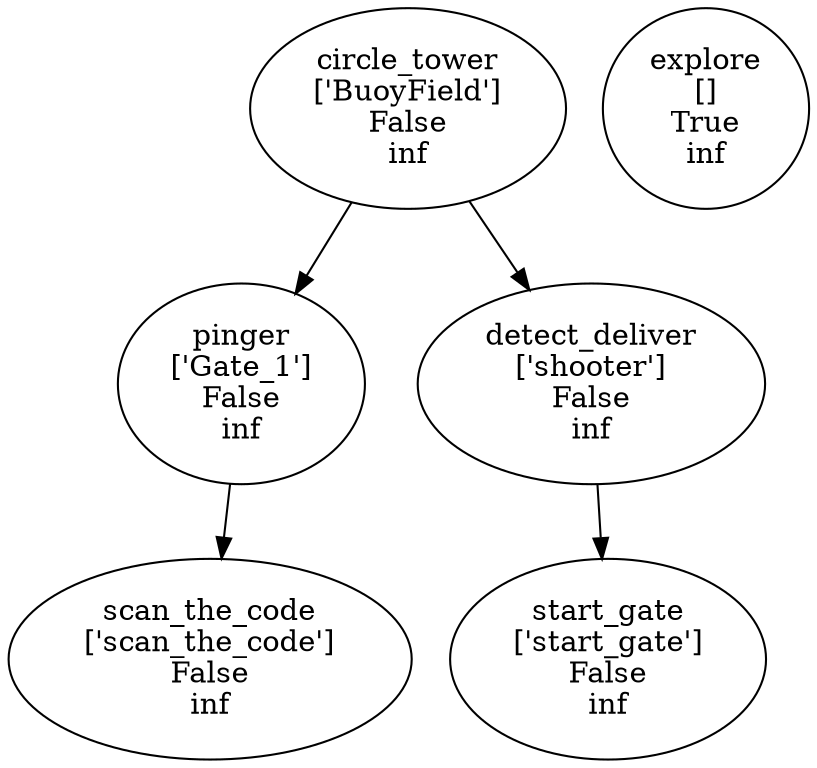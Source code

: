 // The Round Table
digraph {
	0 [label="scan_the_code
['scan_the_code']
False
inf"]
	1 [label="start_gate
['start_gate']
False
inf"]
	2 [label="explore
[]
True
inf"]
	3 [label="pinger
['Gate_1']
False
inf"]
	4 [label="detect_deliver
['shooter']
False
inf"]
	5 [label="circle_tower
['BuoyField']
False
inf"]
		3 -> 0
		4 -> 1
		5 -> 3
		5 -> 4
}